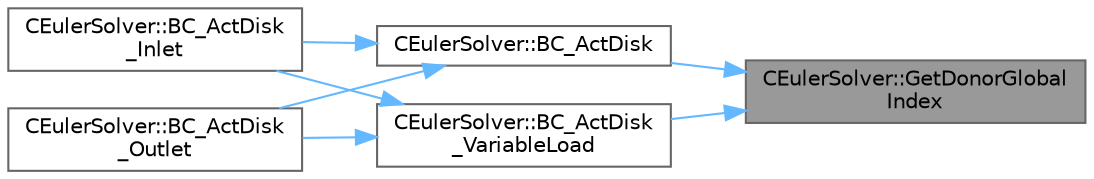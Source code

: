 digraph "CEulerSolver::GetDonorGlobalIndex"
{
 // LATEX_PDF_SIZE
  bgcolor="transparent";
  edge [fontname=Helvetica,fontsize=10,labelfontname=Helvetica,labelfontsize=10];
  node [fontname=Helvetica,fontsize=10,shape=box,height=0.2,width=0.4];
  rankdir="RL";
  Node1 [id="Node000001",label="CEulerSolver::GetDonorGlobal\lIndex",height=0.2,width=0.4,color="gray40", fillcolor="grey60", style="filled", fontcolor="black",tooltip="Value of the characteristic global index at the boundaries."];
  Node1 -> Node2 [id="edge1_Node000001_Node000002",dir="back",color="steelblue1",style="solid",tooltip=" "];
  Node2 [id="Node000002",label="CEulerSolver::BC_ActDisk",height=0.2,width=0.4,color="grey40", fillcolor="white", style="filled",URL="$classCEulerSolver.html#a9315eac22cbd58c5bb4a3e4282484a92",tooltip="Impose an actuator disk inlet boundary condition."];
  Node2 -> Node3 [id="edge2_Node000002_Node000003",dir="back",color="steelblue1",style="solid",tooltip=" "];
  Node3 [id="Node000003",label="CEulerSolver::BC_ActDisk\l_Inlet",height=0.2,width=0.4,color="grey40", fillcolor="white", style="filled",URL="$classCEulerSolver.html#a90fc349055f88a9e46f09d2f36b6bd7f",tooltip="Impose the engine inflow boundary condition."];
  Node2 -> Node4 [id="edge3_Node000002_Node000004",dir="back",color="steelblue1",style="solid",tooltip=" "];
  Node4 [id="Node000004",label="CEulerSolver::BC_ActDisk\l_Outlet",height=0.2,width=0.4,color="grey40", fillcolor="white", style="filled",URL="$classCEulerSolver.html#a31a66b0142e407b05c68e70f7ebafff5",tooltip="Impose the engine exhaust boundary condition."];
  Node1 -> Node5 [id="edge4_Node000001_Node000005",dir="back",color="steelblue1",style="solid",tooltip=" "];
  Node5 [id="Node000005",label="CEulerSolver::BC_ActDisk\l_VariableLoad",height=0.2,width=0.4,color="grey40", fillcolor="white", style="filled",URL="$classCEulerSolver.html#aaae0b7d9c77ccc0812a5011436680d91",tooltip="Impose an actuator disk with variable load boundary condition."];
  Node5 -> Node3 [id="edge5_Node000005_Node000003",dir="back",color="steelblue1",style="solid",tooltip=" "];
  Node5 -> Node4 [id="edge6_Node000005_Node000004",dir="back",color="steelblue1",style="solid",tooltip=" "];
}
